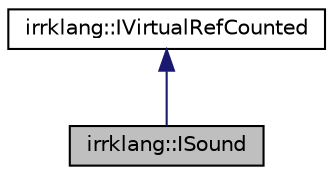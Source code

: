 digraph "irrklang::ISound"
{
  bgcolor="transparent";
  edge [fontname="Helvetica",fontsize="10",labelfontname="Helvetica",labelfontsize="10"];
  node [fontname="Helvetica",fontsize="10",shape=record];
  Node1 [label="irrklang::ISound",height=0.2,width=0.4,color="black", fillcolor="grey75", style="filled", fontcolor="black"];
  Node2 -> Node1 [dir="back",color="midnightblue",fontsize="10",style="solid",fontname="Helvetica"];
  Node2 [label="irrklang::IVirtualRefCounted",height=0.2,width=0.4,color="black",URL="$classirrklang_1_1IVirtualRefCounted.html",tooltip="Reference counting base class for objects in the Irrlicht Engine similar to IRefCounted. "];
}
